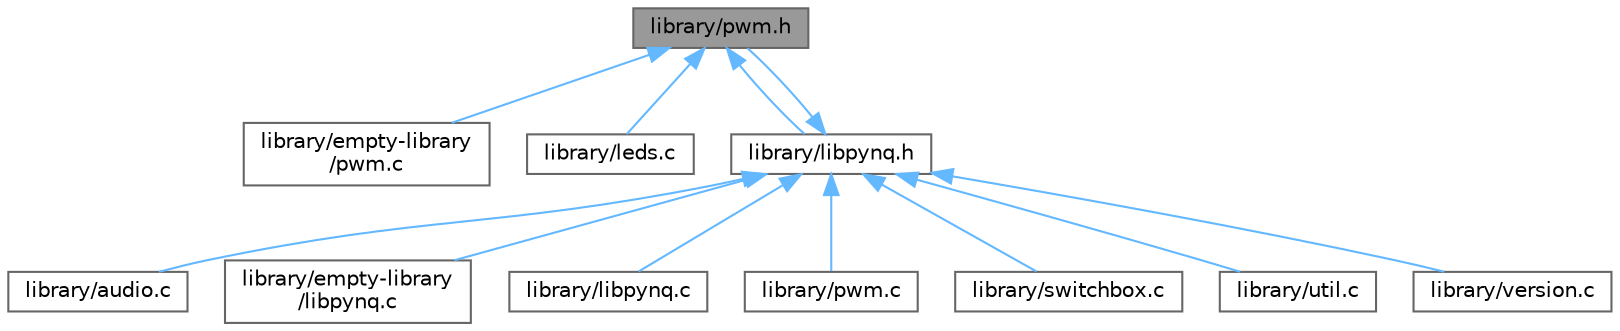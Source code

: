 digraph "library/pwm.h"
{
 // LATEX_PDF_SIZE
  bgcolor="transparent";
  edge [fontname=Helvetica,fontsize=10,labelfontname=Helvetica,labelfontsize=10];
  node [fontname=Helvetica,fontsize=10,shape=box,height=0.2,width=0.4];
  Node1 [id="Node000001",label="library/pwm.h",height=0.2,width=0.4,color="gray40", fillcolor="grey60", style="filled", fontcolor="black",tooltip=" "];
  Node1 -> Node2 [id="edge1_Node000001_Node000002",dir="back",color="steelblue1",style="solid",tooltip=" "];
  Node2 [id="Node000002",label="library/empty-library\l/pwm.c",height=0.2,width=0.4,color="grey40", fillcolor="white", style="filled",URL="$empty-library_2pwm_8c.html",tooltip=" "];
  Node1 -> Node3 [id="edge2_Node000001_Node000003",dir="back",color="steelblue1",style="solid",tooltip=" "];
  Node3 [id="Node000003",label="library/leds.c",height=0.2,width=0.4,color="grey40", fillcolor="white", style="filled",URL="$leds_8c.html",tooltip=" "];
  Node1 -> Node4 [id="edge3_Node000001_Node000004",dir="back",color="steelblue1",style="solid",tooltip=" "];
  Node4 [id="Node000004",label="library/libpynq.h",height=0.2,width=0.4,color="grey40", fillcolor="white", style="filled",URL="$libpynq_8h.html",tooltip=" "];
  Node4 -> Node5 [id="edge4_Node000004_Node000005",dir="back",color="steelblue1",style="solid",tooltip=" "];
  Node5 [id="Node000005",label="library/audio.c",height=0.2,width=0.4,color="grey40", fillcolor="white", style="filled",URL="$audio_8c.html",tooltip=" "];
  Node4 -> Node6 [id="edge5_Node000004_Node000006",dir="back",color="steelblue1",style="solid",tooltip=" "];
  Node6 [id="Node000006",label="library/empty-library\l/libpynq.c",height=0.2,width=0.4,color="grey40", fillcolor="white", style="filled",URL="$empty-library_2libpynq_8c.html",tooltip=" "];
  Node4 -> Node7 [id="edge6_Node000004_Node000007",dir="back",color="steelblue1",style="solid",tooltip=" "];
  Node7 [id="Node000007",label="library/libpynq.c",height=0.2,width=0.4,color="grey40", fillcolor="white", style="filled",URL="$libpynq_8c.html",tooltip=" "];
  Node4 -> Node8 [id="edge7_Node000004_Node000008",dir="back",color="steelblue1",style="solid",tooltip=" "];
  Node8 [id="Node000008",label="library/pwm.c",height=0.2,width=0.4,color="grey40", fillcolor="white", style="filled",URL="$pwm_8c.html",tooltip=" "];
  Node4 -> Node1 [id="edge8_Node000004_Node000001",dir="back",color="steelblue1",style="solid",tooltip=" "];
  Node4 -> Node9 [id="edge9_Node000004_Node000009",dir="back",color="steelblue1",style="solid",tooltip=" "];
  Node9 [id="Node000009",label="library/switchbox.c",height=0.2,width=0.4,color="grey40", fillcolor="white", style="filled",URL="$switchbox_8c.html",tooltip=" "];
  Node4 -> Node10 [id="edge10_Node000004_Node000010",dir="back",color="steelblue1",style="solid",tooltip=" "];
  Node10 [id="Node000010",label="library/util.c",height=0.2,width=0.4,color="grey40", fillcolor="white", style="filled",URL="$util_8c.html",tooltip=" "];
  Node4 -> Node11 [id="edge11_Node000004_Node000011",dir="back",color="steelblue1",style="solid",tooltip=" "];
  Node11 [id="Node000011",label="library/version.c",height=0.2,width=0.4,color="grey40", fillcolor="white", style="filled",URL="$version_8c.html",tooltip=" "];
}
